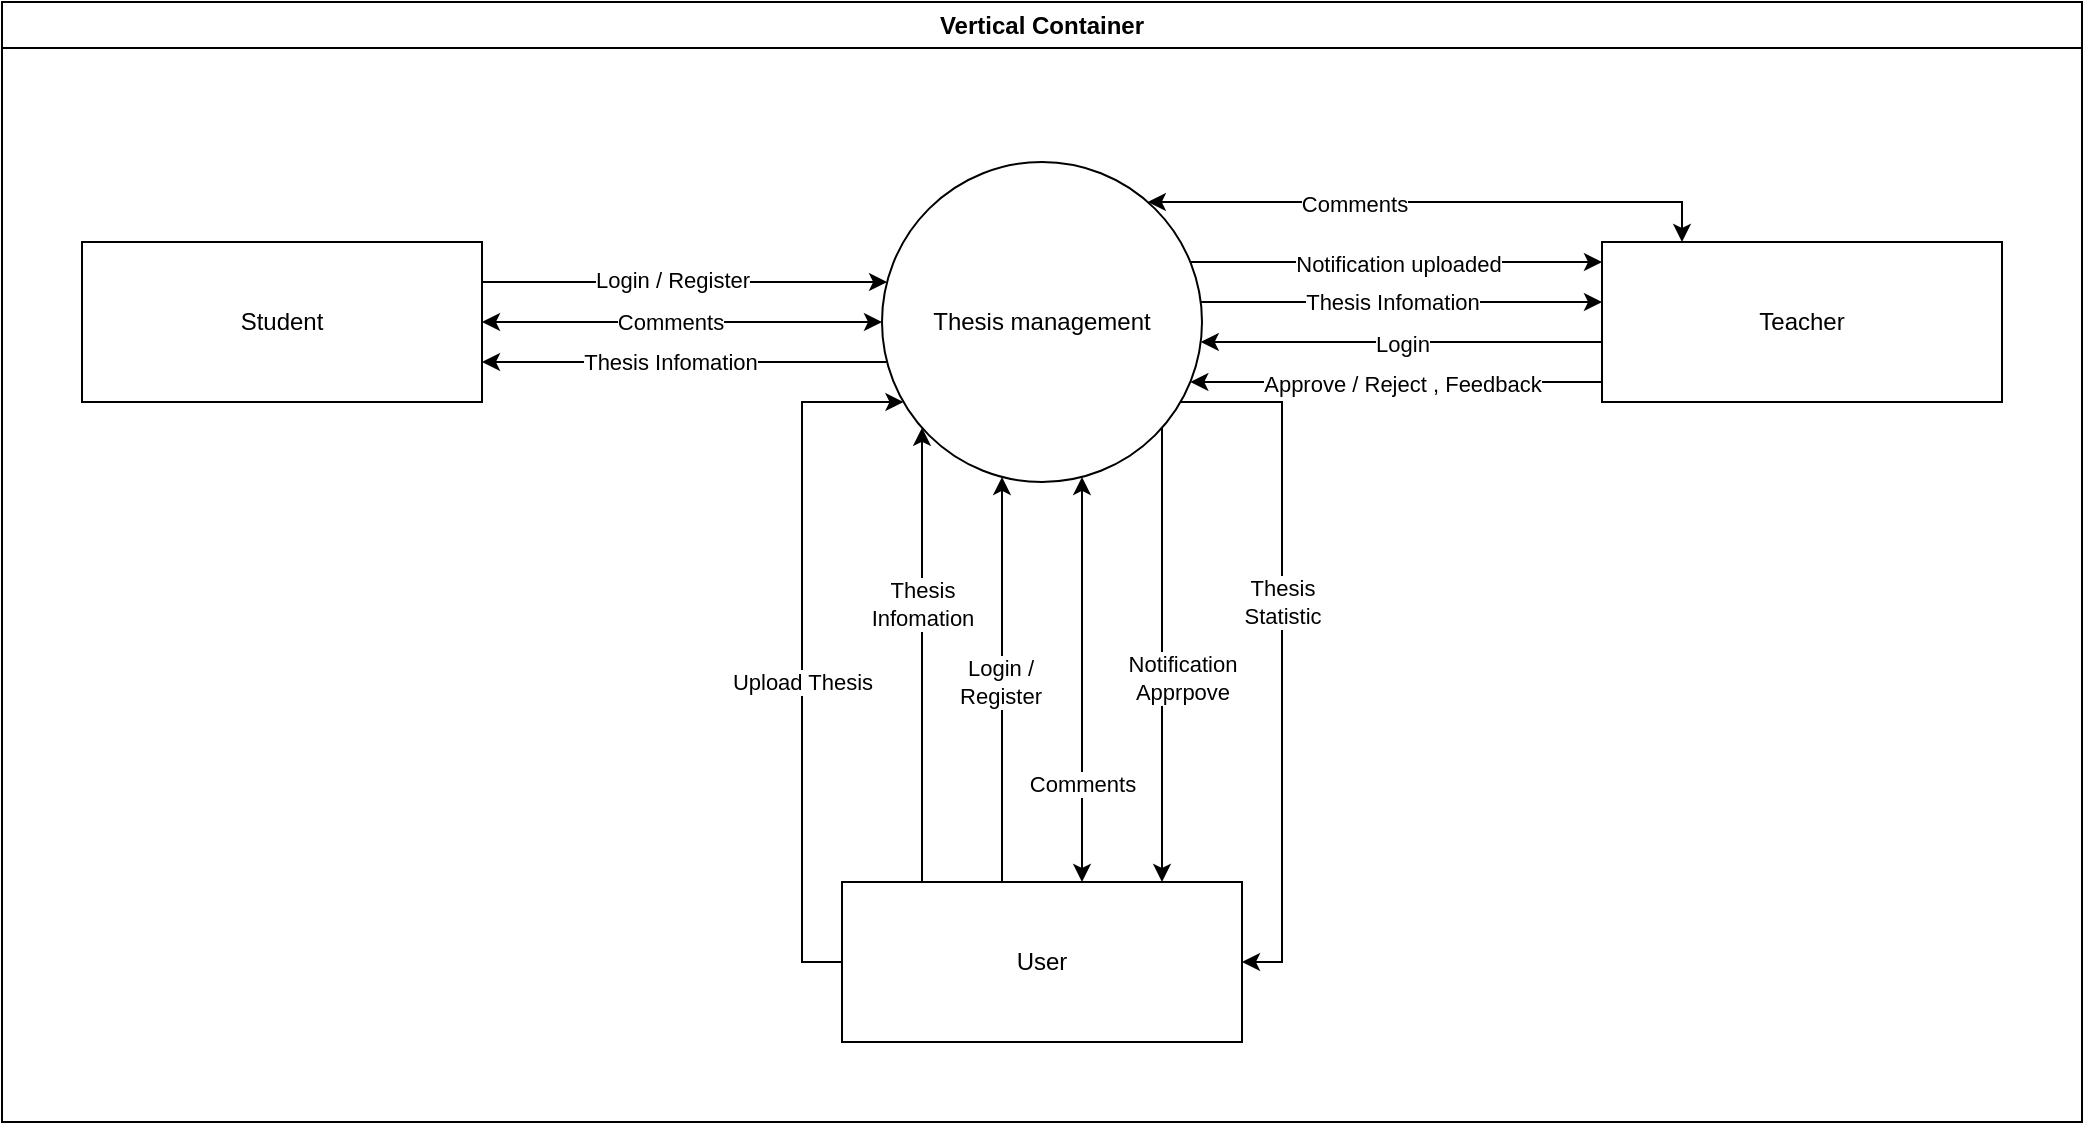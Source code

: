 <mxfile version="28.2.3">
  <diagram name="หน้า-1" id="kbxOF8fqlvEYmPyxLtaT">
    <mxGraphModel dx="1418" dy="786" grid="1" gridSize="10" guides="1" tooltips="1" connect="1" arrows="1" fold="1" page="1" pageScale="1" pageWidth="1169" pageHeight="1654" math="0" shadow="0">
      <root>
        <mxCell id="0" />
        <mxCell id="1" parent="0" />
        <mxCell id="A7ZJB9TKhj1Of3m6JP3H-45" value="Vertical Container" style="swimlane;whiteSpace=wrap;html=1;" vertex="1" parent="1">
          <mxGeometry x="40" y="40" width="1040" height="560" as="geometry" />
        </mxCell>
        <mxCell id="8RMMgnGFAUNZ_zRjVtXi-3" style="edgeStyle=orthogonalEdgeStyle;rounded=0;orthogonalLoop=1;jettySize=auto;html=1;" parent="A7ZJB9TKhj1Of3m6JP3H-45" source="8RMMgnGFAUNZ_zRjVtXi-2" target="A7ZJB9TKhj1Of3m6JP3H-2" edge="1">
          <mxGeometry relative="1" as="geometry">
            <mxPoint x="484" y="60" as="targetPoint" />
            <Array as="points">
              <mxPoint x="340" y="140" />
              <mxPoint x="340" y="140" />
            </Array>
          </mxGeometry>
        </mxCell>
        <mxCell id="A7ZJB9TKhj1Of3m6JP3H-5" value="Login / Register" style="edgeLabel;html=1;align=center;verticalAlign=middle;resizable=0;points=[];" vertex="1" connectable="0" parent="8RMMgnGFAUNZ_zRjVtXi-3">
          <mxGeometry x="-0.063" y="1" relative="1" as="geometry">
            <mxPoint as="offset" />
          </mxGeometry>
        </mxCell>
        <mxCell id="8RMMgnGFAUNZ_zRjVtXi-2" value="Student" style="rounded=0;whiteSpace=wrap;html=1;" parent="A7ZJB9TKhj1Of3m6JP3H-45" vertex="1">
          <mxGeometry x="40" y="120" width="200" height="80" as="geometry" />
        </mxCell>
        <mxCell id="A7ZJB9TKhj1Of3m6JP3H-11" style="edgeStyle=orthogonalEdgeStyle;rounded=0;orthogonalLoop=1;jettySize=auto;html=1;" edge="1" parent="A7ZJB9TKhj1Of3m6JP3H-45" source="A7ZJB9TKhj1Of3m6JP3H-2" target="8RMMgnGFAUNZ_zRjVtXi-2">
          <mxGeometry relative="1" as="geometry">
            <Array as="points">
              <mxPoint x="340" y="180" />
              <mxPoint x="340" y="180" />
            </Array>
          </mxGeometry>
        </mxCell>
        <mxCell id="A7ZJB9TKhj1Of3m6JP3H-12" value="Thesis Infomation" style="edgeLabel;html=1;align=center;verticalAlign=middle;resizable=0;points=[];" vertex="1" connectable="0" parent="A7ZJB9TKhj1Of3m6JP3H-11">
          <mxGeometry x="0.07" relative="1" as="geometry">
            <mxPoint as="offset" />
          </mxGeometry>
        </mxCell>
        <mxCell id="A7ZJB9TKhj1Of3m6JP3H-13" style="edgeStyle=orthogonalEdgeStyle;rounded=0;orthogonalLoop=1;jettySize=auto;html=1;startArrow=classic;startFill=1;" edge="1" parent="A7ZJB9TKhj1Of3m6JP3H-45" source="A7ZJB9TKhj1Of3m6JP3H-2" target="8RMMgnGFAUNZ_zRjVtXi-2">
          <mxGeometry relative="1" as="geometry">
            <Array as="points">
              <mxPoint x="340" y="160" />
              <mxPoint x="340" y="160" />
            </Array>
          </mxGeometry>
        </mxCell>
        <mxCell id="A7ZJB9TKhj1Of3m6JP3H-15" value="Comments" style="edgeLabel;html=1;align=center;verticalAlign=middle;resizable=0;points=[];" vertex="1" connectable="0" parent="A7ZJB9TKhj1Of3m6JP3H-13">
          <mxGeometry x="0.067" relative="1" as="geometry">
            <mxPoint as="offset" />
          </mxGeometry>
        </mxCell>
        <mxCell id="A7ZJB9TKhj1Of3m6JP3H-16" style="edgeStyle=orthogonalEdgeStyle;rounded=0;orthogonalLoop=1;jettySize=auto;html=1;" edge="1" parent="A7ZJB9TKhj1Of3m6JP3H-45" source="A7ZJB9TKhj1Of3m6JP3H-2" target="A7ZJB9TKhj1Of3m6JP3H-3">
          <mxGeometry relative="1" as="geometry">
            <Array as="points">
              <mxPoint x="700" y="150" />
              <mxPoint x="700" y="150" />
            </Array>
          </mxGeometry>
        </mxCell>
        <mxCell id="A7ZJB9TKhj1Of3m6JP3H-19" value="Thesis Infomation" style="edgeLabel;html=1;align=center;verticalAlign=middle;resizable=0;points=[];" vertex="1" connectable="0" parent="A7ZJB9TKhj1Of3m6JP3H-16">
          <mxGeometry x="-0.053" y="2" relative="1" as="geometry">
            <mxPoint y="2" as="offset" />
          </mxGeometry>
        </mxCell>
        <mxCell id="A7ZJB9TKhj1Of3m6JP3H-17" style="edgeStyle=orthogonalEdgeStyle;rounded=0;orthogonalLoop=1;jettySize=auto;html=1;" edge="1" parent="A7ZJB9TKhj1Of3m6JP3H-45" source="A7ZJB9TKhj1Of3m6JP3H-3" target="A7ZJB9TKhj1Of3m6JP3H-2">
          <mxGeometry relative="1" as="geometry">
            <Array as="points">
              <mxPoint x="700" y="170" />
              <mxPoint x="700" y="170" />
            </Array>
          </mxGeometry>
        </mxCell>
        <mxCell id="A7ZJB9TKhj1Of3m6JP3H-18" value="Login" style="edgeLabel;html=1;align=center;verticalAlign=middle;resizable=0;points=[];" vertex="1" connectable="0" parent="A7ZJB9TKhj1Of3m6JP3H-17">
          <mxGeometry x="-0.001" y="1" relative="1" as="geometry">
            <mxPoint as="offset" />
          </mxGeometry>
        </mxCell>
        <mxCell id="A7ZJB9TKhj1Of3m6JP3H-43" style="edgeStyle=orthogonalEdgeStyle;rounded=0;orthogonalLoop=1;jettySize=auto;html=1;" edge="1" parent="A7ZJB9TKhj1Of3m6JP3H-45" source="A7ZJB9TKhj1Of3m6JP3H-2" target="A7ZJB9TKhj1Of3m6JP3H-4">
          <mxGeometry relative="1" as="geometry">
            <Array as="points">
              <mxPoint x="640" y="200" />
              <mxPoint x="640" y="480" />
            </Array>
          </mxGeometry>
        </mxCell>
        <mxCell id="A7ZJB9TKhj1Of3m6JP3H-44" value="Thesis&lt;div&gt;Statistic&lt;/div&gt;" style="edgeLabel;html=1;align=center;verticalAlign=middle;resizable=0;points=[];" vertex="1" connectable="0" parent="A7ZJB9TKhj1Of3m6JP3H-43">
          <mxGeometry x="0.039" relative="1" as="geometry">
            <mxPoint y="-32" as="offset" />
          </mxGeometry>
        </mxCell>
        <mxCell id="A7ZJB9TKhj1Of3m6JP3H-2" value="Thesis management" style="ellipse;whiteSpace=wrap;html=1;aspect=fixed;" vertex="1" parent="A7ZJB9TKhj1Of3m6JP3H-45">
          <mxGeometry x="440" y="80" width="160" height="160" as="geometry" />
        </mxCell>
        <mxCell id="A7ZJB9TKhj1Of3m6JP3H-20" style="edgeStyle=orthogonalEdgeStyle;rounded=0;orthogonalLoop=1;jettySize=auto;html=1;" edge="1" parent="A7ZJB9TKhj1Of3m6JP3H-45" source="A7ZJB9TKhj1Of3m6JP3H-2" target="A7ZJB9TKhj1Of3m6JP3H-3">
          <mxGeometry relative="1" as="geometry">
            <Array as="points">
              <mxPoint x="700" y="130" />
              <mxPoint x="700" y="130" />
            </Array>
          </mxGeometry>
        </mxCell>
        <mxCell id="A7ZJB9TKhj1Of3m6JP3H-21" value="Notification uploaded" style="edgeLabel;html=1;align=center;verticalAlign=middle;resizable=0;points=[];" vertex="1" connectable="0" parent="A7ZJB9TKhj1Of3m6JP3H-20">
          <mxGeometry x="0.009" y="-1" relative="1" as="geometry">
            <mxPoint as="offset" />
          </mxGeometry>
        </mxCell>
        <mxCell id="A7ZJB9TKhj1Of3m6JP3H-25" style="edgeStyle=orthogonalEdgeStyle;rounded=0;orthogonalLoop=1;jettySize=auto;html=1;startArrow=classic;startFill=1;" edge="1" parent="A7ZJB9TKhj1Of3m6JP3H-45" source="A7ZJB9TKhj1Of3m6JP3H-3" target="A7ZJB9TKhj1Of3m6JP3H-2">
          <mxGeometry relative="1" as="geometry">
            <Array as="points">
              <mxPoint x="840" y="100" />
            </Array>
          </mxGeometry>
        </mxCell>
        <mxCell id="A7ZJB9TKhj1Of3m6JP3H-26" value="Comments" style="edgeLabel;html=1;align=center;verticalAlign=middle;resizable=0;points=[];" vertex="1" connectable="0" parent="A7ZJB9TKhj1Of3m6JP3H-25">
          <mxGeometry x="0.283" y="1" relative="1" as="geometry">
            <mxPoint as="offset" />
          </mxGeometry>
        </mxCell>
        <mxCell id="A7ZJB9TKhj1Of3m6JP3H-3" value="Teacher" style="rounded=0;whiteSpace=wrap;html=1;" vertex="1" parent="A7ZJB9TKhj1Of3m6JP3H-45">
          <mxGeometry x="800" y="120" width="200" height="80" as="geometry" />
        </mxCell>
        <mxCell id="A7ZJB9TKhj1Of3m6JP3H-4" value="User" style="rounded=0;whiteSpace=wrap;html=1;" vertex="1" parent="A7ZJB9TKhj1Of3m6JP3H-45">
          <mxGeometry x="420" y="440" width="200" height="80" as="geometry" />
        </mxCell>
        <mxCell id="A7ZJB9TKhj1Of3m6JP3H-22" style="edgeStyle=orthogonalEdgeStyle;rounded=0;orthogonalLoop=1;jettySize=auto;html=1;" edge="1" parent="A7ZJB9TKhj1Of3m6JP3H-45" source="A7ZJB9TKhj1Of3m6JP3H-3" target="A7ZJB9TKhj1Of3m6JP3H-2">
          <mxGeometry relative="1" as="geometry">
            <mxPoint x="810" y="190" as="sourcePoint" />
            <mxPoint x="607" y="190" as="targetPoint" />
            <Array as="points">
              <mxPoint x="700" y="190" />
              <mxPoint x="700" y="190" />
            </Array>
          </mxGeometry>
        </mxCell>
        <mxCell id="A7ZJB9TKhj1Of3m6JP3H-23" value="Approve / Reject , Feedback" style="edgeLabel;html=1;align=center;verticalAlign=middle;resizable=0;points=[];" vertex="1" connectable="0" parent="A7ZJB9TKhj1Of3m6JP3H-22">
          <mxGeometry x="-0.001" y="1" relative="1" as="geometry">
            <mxPoint x="3" as="offset" />
          </mxGeometry>
        </mxCell>
        <mxCell id="A7ZJB9TKhj1Of3m6JP3H-29" style="edgeStyle=orthogonalEdgeStyle;rounded=0;orthogonalLoop=1;jettySize=auto;html=1;" edge="1" parent="A7ZJB9TKhj1Of3m6JP3H-45" source="A7ZJB9TKhj1Of3m6JP3H-4" target="A7ZJB9TKhj1Of3m6JP3H-2">
          <mxGeometry relative="1" as="geometry">
            <mxPoint x="480" y="440" as="sourcePoint" />
            <mxPoint x="480" y="229" as="targetPoint" />
            <Array as="points">
              <mxPoint x="460" y="340" />
              <mxPoint x="460" y="340" />
            </Array>
          </mxGeometry>
        </mxCell>
        <mxCell id="A7ZJB9TKhj1Of3m6JP3H-35" value="Thesis&lt;div&gt;Infomation&lt;/div&gt;" style="edgeLabel;html=1;align=center;verticalAlign=middle;resizable=0;points=[];" vertex="1" connectable="0" parent="A7ZJB9TKhj1Of3m6JP3H-29">
          <mxGeometry x="-0.035" relative="1" as="geometry">
            <mxPoint y="-30" as="offset" />
          </mxGeometry>
        </mxCell>
        <mxCell id="A7ZJB9TKhj1Of3m6JP3H-30" style="edgeStyle=orthogonalEdgeStyle;rounded=0;orthogonalLoop=1;jettySize=auto;html=1;" edge="1" parent="A7ZJB9TKhj1Of3m6JP3H-45" source="A7ZJB9TKhj1Of3m6JP3H-4" target="A7ZJB9TKhj1Of3m6JP3H-2">
          <mxGeometry relative="1" as="geometry">
            <mxPoint x="480" y="440" as="sourcePoint" />
            <mxPoint x="480" y="229" as="targetPoint" />
            <Array as="points">
              <mxPoint x="500" y="340" />
              <mxPoint x="500" y="340" />
            </Array>
          </mxGeometry>
        </mxCell>
        <mxCell id="A7ZJB9TKhj1Of3m6JP3H-42" value="Login /&lt;div&gt;Register&lt;/div&gt;" style="edgeLabel;html=1;align=center;verticalAlign=middle;resizable=0;points=[];" vertex="1" connectable="0" parent="A7ZJB9TKhj1Of3m6JP3H-30">
          <mxGeometry x="-0.132" y="1" relative="1" as="geometry">
            <mxPoint y="-12" as="offset" />
          </mxGeometry>
        </mxCell>
        <mxCell id="A7ZJB9TKhj1Of3m6JP3H-31" style="edgeStyle=orthogonalEdgeStyle;rounded=0;orthogonalLoop=1;jettySize=auto;html=1;startArrow=classic;startFill=1;" edge="1" parent="A7ZJB9TKhj1Of3m6JP3H-45" source="A7ZJB9TKhj1Of3m6JP3H-4" target="A7ZJB9TKhj1Of3m6JP3H-2">
          <mxGeometry relative="1" as="geometry">
            <mxPoint x="500" y="440" as="sourcePoint" />
            <mxPoint x="500" y="237" as="targetPoint" />
            <Array as="points">
              <mxPoint x="540" y="350" />
              <mxPoint x="540" y="350" />
            </Array>
          </mxGeometry>
        </mxCell>
        <mxCell id="A7ZJB9TKhj1Of3m6JP3H-37" value="Comments" style="edgeLabel;html=1;align=center;verticalAlign=middle;resizable=0;points=[];" vertex="1" connectable="0" parent="A7ZJB9TKhj1Of3m6JP3H-31">
          <mxGeometry x="-0.245" y="-2" relative="1" as="geometry">
            <mxPoint x="-2" y="27" as="offset" />
          </mxGeometry>
        </mxCell>
        <mxCell id="A7ZJB9TKhj1Of3m6JP3H-34" style="edgeStyle=orthogonalEdgeStyle;rounded=0;orthogonalLoop=1;jettySize=auto;html=1;" edge="1" parent="A7ZJB9TKhj1Of3m6JP3H-45" source="A7ZJB9TKhj1Of3m6JP3H-2" target="A7ZJB9TKhj1Of3m6JP3H-4">
          <mxGeometry relative="1" as="geometry">
            <mxPoint x="560" y="229" as="sourcePoint" />
            <mxPoint x="560" y="440" as="targetPoint" />
            <Array as="points">
              <mxPoint x="580" y="340" />
              <mxPoint x="580" y="340" />
            </Array>
          </mxGeometry>
        </mxCell>
        <mxCell id="A7ZJB9TKhj1Of3m6JP3H-36" value="Notification&lt;div&gt;Apprpove&lt;/div&gt;" style="edgeLabel;html=1;align=center;verticalAlign=middle;resizable=0;points=[];" vertex="1" connectable="0" parent="A7ZJB9TKhj1Of3m6JP3H-34">
          <mxGeometry x="0.095" y="1" relative="1" as="geometry">
            <mxPoint x="9" as="offset" />
          </mxGeometry>
        </mxCell>
        <mxCell id="A7ZJB9TKhj1Of3m6JP3H-38" style="edgeStyle=orthogonalEdgeStyle;rounded=0;orthogonalLoop=1;jettySize=auto;html=1;" edge="1" parent="A7ZJB9TKhj1Of3m6JP3H-45" source="A7ZJB9TKhj1Of3m6JP3H-4" target="A7ZJB9TKhj1Of3m6JP3H-2">
          <mxGeometry relative="1" as="geometry">
            <mxPoint x="240" y="180" as="sourcePoint" />
            <mxPoint x="443" y="180" as="targetPoint" />
            <Array as="points">
              <mxPoint x="400" y="480" />
              <mxPoint x="400" y="200" />
            </Array>
          </mxGeometry>
        </mxCell>
        <mxCell id="A7ZJB9TKhj1Of3m6JP3H-39" value="Upload Thesis" style="edgeLabel;html=1;align=center;verticalAlign=middle;resizable=0;points=[];" vertex="1" connectable="0" parent="A7ZJB9TKhj1Of3m6JP3H-38">
          <mxGeometry x="0.07" relative="1" as="geometry">
            <mxPoint y="27" as="offset" />
          </mxGeometry>
        </mxCell>
      </root>
    </mxGraphModel>
  </diagram>
</mxfile>
